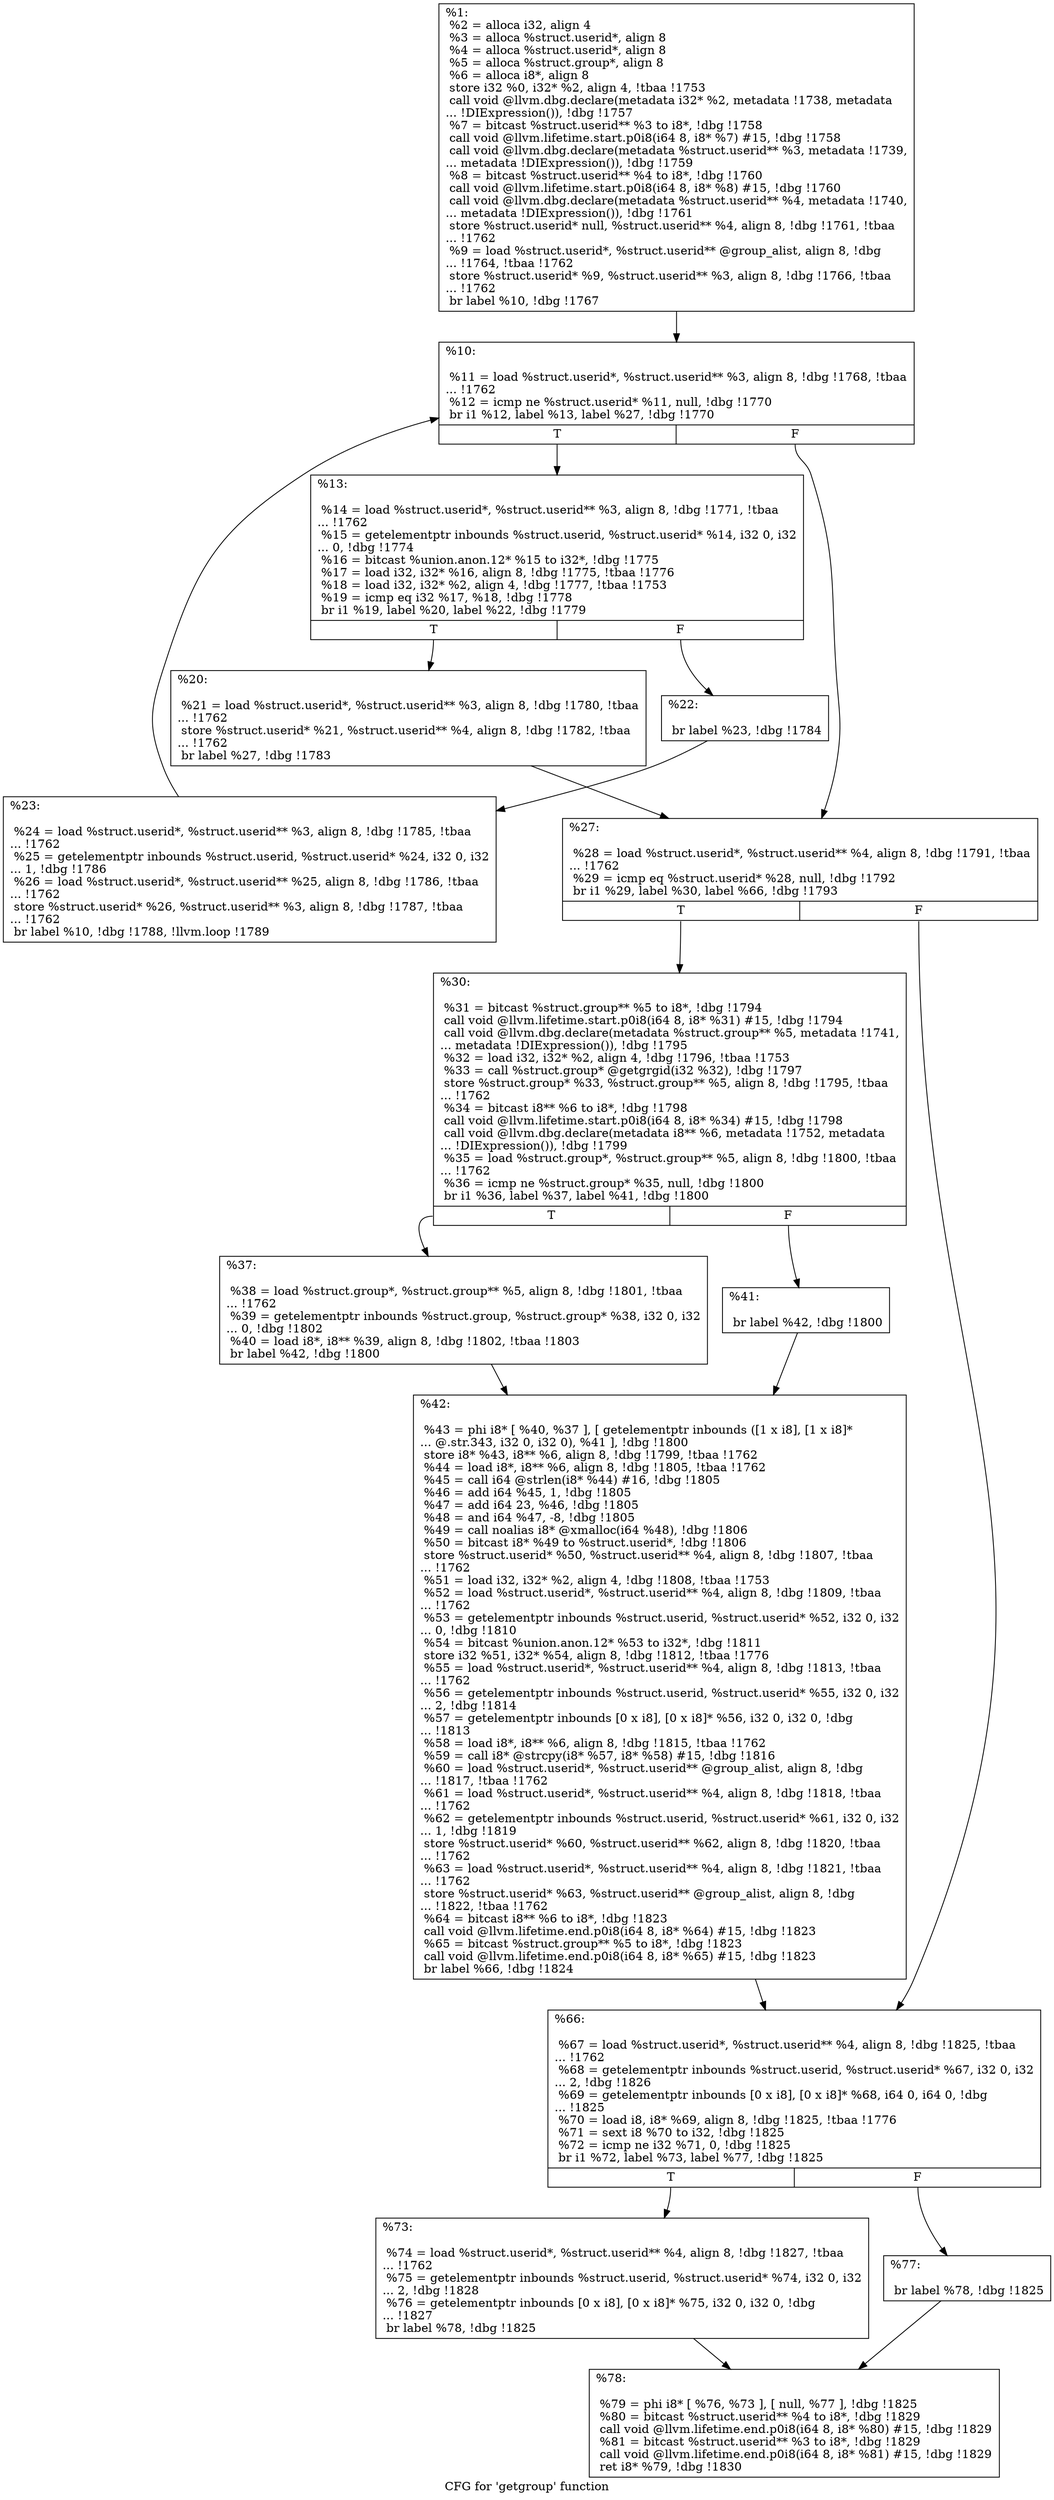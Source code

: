 digraph "CFG for 'getgroup' function" {
	label="CFG for 'getgroup' function";

	Node0x1d50da0 [shape=record,label="{%1:\l  %2 = alloca i32, align 4\l  %3 = alloca %struct.userid*, align 8\l  %4 = alloca %struct.userid*, align 8\l  %5 = alloca %struct.group*, align 8\l  %6 = alloca i8*, align 8\l  store i32 %0, i32* %2, align 4, !tbaa !1753\l  call void @llvm.dbg.declare(metadata i32* %2, metadata !1738, metadata\l... !DIExpression()), !dbg !1757\l  %7 = bitcast %struct.userid** %3 to i8*, !dbg !1758\l  call void @llvm.lifetime.start.p0i8(i64 8, i8* %7) #15, !dbg !1758\l  call void @llvm.dbg.declare(metadata %struct.userid** %3, metadata !1739,\l... metadata !DIExpression()), !dbg !1759\l  %8 = bitcast %struct.userid** %4 to i8*, !dbg !1760\l  call void @llvm.lifetime.start.p0i8(i64 8, i8* %8) #15, !dbg !1760\l  call void @llvm.dbg.declare(metadata %struct.userid** %4, metadata !1740,\l... metadata !DIExpression()), !dbg !1761\l  store %struct.userid* null, %struct.userid** %4, align 8, !dbg !1761, !tbaa\l... !1762\l  %9 = load %struct.userid*, %struct.userid** @group_alist, align 8, !dbg\l... !1764, !tbaa !1762\l  store %struct.userid* %9, %struct.userid** %3, align 8, !dbg !1766, !tbaa\l... !1762\l  br label %10, !dbg !1767\l}"];
	Node0x1d50da0 -> Node0x1d56580;
	Node0x1d56580 [shape=record,label="{%10:\l\l  %11 = load %struct.userid*, %struct.userid** %3, align 8, !dbg !1768, !tbaa\l... !1762\l  %12 = icmp ne %struct.userid* %11, null, !dbg !1770\l  br i1 %12, label %13, label %27, !dbg !1770\l|{<s0>T|<s1>F}}"];
	Node0x1d56580:s0 -> Node0x1d565d0;
	Node0x1d56580:s1 -> Node0x1d56710;
	Node0x1d565d0 [shape=record,label="{%13:\l\l  %14 = load %struct.userid*, %struct.userid** %3, align 8, !dbg !1771, !tbaa\l... !1762\l  %15 = getelementptr inbounds %struct.userid, %struct.userid* %14, i32 0, i32\l... 0, !dbg !1774\l  %16 = bitcast %union.anon.12* %15 to i32*, !dbg !1775\l  %17 = load i32, i32* %16, align 8, !dbg !1775, !tbaa !1776\l  %18 = load i32, i32* %2, align 4, !dbg !1777, !tbaa !1753\l  %19 = icmp eq i32 %17, %18, !dbg !1778\l  br i1 %19, label %20, label %22, !dbg !1779\l|{<s0>T|<s1>F}}"];
	Node0x1d565d0:s0 -> Node0x1d56620;
	Node0x1d565d0:s1 -> Node0x1d56670;
	Node0x1d56620 [shape=record,label="{%20:\l\l  %21 = load %struct.userid*, %struct.userid** %3, align 8, !dbg !1780, !tbaa\l... !1762\l  store %struct.userid* %21, %struct.userid** %4, align 8, !dbg !1782, !tbaa\l... !1762\l  br label %27, !dbg !1783\l}"];
	Node0x1d56620 -> Node0x1d56710;
	Node0x1d56670 [shape=record,label="{%22:\l\l  br label %23, !dbg !1784\l}"];
	Node0x1d56670 -> Node0x1d566c0;
	Node0x1d566c0 [shape=record,label="{%23:\l\l  %24 = load %struct.userid*, %struct.userid** %3, align 8, !dbg !1785, !tbaa\l... !1762\l  %25 = getelementptr inbounds %struct.userid, %struct.userid* %24, i32 0, i32\l... 1, !dbg !1786\l  %26 = load %struct.userid*, %struct.userid** %25, align 8, !dbg !1786, !tbaa\l... !1762\l  store %struct.userid* %26, %struct.userid** %3, align 8, !dbg !1787, !tbaa\l... !1762\l  br label %10, !dbg !1788, !llvm.loop !1789\l}"];
	Node0x1d566c0 -> Node0x1d56580;
	Node0x1d56710 [shape=record,label="{%27:\l\l  %28 = load %struct.userid*, %struct.userid** %4, align 8, !dbg !1791, !tbaa\l... !1762\l  %29 = icmp eq %struct.userid* %28, null, !dbg !1792\l  br i1 %29, label %30, label %66, !dbg !1793\l|{<s0>T|<s1>F}}"];
	Node0x1d56710:s0 -> Node0x1d56760;
	Node0x1d56710:s1 -> Node0x1d568a0;
	Node0x1d56760 [shape=record,label="{%30:\l\l  %31 = bitcast %struct.group** %5 to i8*, !dbg !1794\l  call void @llvm.lifetime.start.p0i8(i64 8, i8* %31) #15, !dbg !1794\l  call void @llvm.dbg.declare(metadata %struct.group** %5, metadata !1741,\l... metadata !DIExpression()), !dbg !1795\l  %32 = load i32, i32* %2, align 4, !dbg !1796, !tbaa !1753\l  %33 = call %struct.group* @getgrgid(i32 %32), !dbg !1797\l  store %struct.group* %33, %struct.group** %5, align 8, !dbg !1795, !tbaa\l... !1762\l  %34 = bitcast i8** %6 to i8*, !dbg !1798\l  call void @llvm.lifetime.start.p0i8(i64 8, i8* %34) #15, !dbg !1798\l  call void @llvm.dbg.declare(metadata i8** %6, metadata !1752, metadata\l... !DIExpression()), !dbg !1799\l  %35 = load %struct.group*, %struct.group** %5, align 8, !dbg !1800, !tbaa\l... !1762\l  %36 = icmp ne %struct.group* %35, null, !dbg !1800\l  br i1 %36, label %37, label %41, !dbg !1800\l|{<s0>T|<s1>F}}"];
	Node0x1d56760:s0 -> Node0x1d567b0;
	Node0x1d56760:s1 -> Node0x1d56800;
	Node0x1d567b0 [shape=record,label="{%37:\l\l  %38 = load %struct.group*, %struct.group** %5, align 8, !dbg !1801, !tbaa\l... !1762\l  %39 = getelementptr inbounds %struct.group, %struct.group* %38, i32 0, i32\l... 0, !dbg !1802\l  %40 = load i8*, i8** %39, align 8, !dbg !1802, !tbaa !1803\l  br label %42, !dbg !1800\l}"];
	Node0x1d567b0 -> Node0x1d56850;
	Node0x1d56800 [shape=record,label="{%41:\l\l  br label %42, !dbg !1800\l}"];
	Node0x1d56800 -> Node0x1d56850;
	Node0x1d56850 [shape=record,label="{%42:\l\l  %43 = phi i8* [ %40, %37 ], [ getelementptr inbounds ([1 x i8], [1 x i8]*\l... @.str.343, i32 0, i32 0), %41 ], !dbg !1800\l  store i8* %43, i8** %6, align 8, !dbg !1799, !tbaa !1762\l  %44 = load i8*, i8** %6, align 8, !dbg !1805, !tbaa !1762\l  %45 = call i64 @strlen(i8* %44) #16, !dbg !1805\l  %46 = add i64 %45, 1, !dbg !1805\l  %47 = add i64 23, %46, !dbg !1805\l  %48 = and i64 %47, -8, !dbg !1805\l  %49 = call noalias i8* @xmalloc(i64 %48), !dbg !1806\l  %50 = bitcast i8* %49 to %struct.userid*, !dbg !1806\l  store %struct.userid* %50, %struct.userid** %4, align 8, !dbg !1807, !tbaa\l... !1762\l  %51 = load i32, i32* %2, align 4, !dbg !1808, !tbaa !1753\l  %52 = load %struct.userid*, %struct.userid** %4, align 8, !dbg !1809, !tbaa\l... !1762\l  %53 = getelementptr inbounds %struct.userid, %struct.userid* %52, i32 0, i32\l... 0, !dbg !1810\l  %54 = bitcast %union.anon.12* %53 to i32*, !dbg !1811\l  store i32 %51, i32* %54, align 8, !dbg !1812, !tbaa !1776\l  %55 = load %struct.userid*, %struct.userid** %4, align 8, !dbg !1813, !tbaa\l... !1762\l  %56 = getelementptr inbounds %struct.userid, %struct.userid* %55, i32 0, i32\l... 2, !dbg !1814\l  %57 = getelementptr inbounds [0 x i8], [0 x i8]* %56, i32 0, i32 0, !dbg\l... !1813\l  %58 = load i8*, i8** %6, align 8, !dbg !1815, !tbaa !1762\l  %59 = call i8* @strcpy(i8* %57, i8* %58) #15, !dbg !1816\l  %60 = load %struct.userid*, %struct.userid** @group_alist, align 8, !dbg\l... !1817, !tbaa !1762\l  %61 = load %struct.userid*, %struct.userid** %4, align 8, !dbg !1818, !tbaa\l... !1762\l  %62 = getelementptr inbounds %struct.userid, %struct.userid* %61, i32 0, i32\l... 1, !dbg !1819\l  store %struct.userid* %60, %struct.userid** %62, align 8, !dbg !1820, !tbaa\l... !1762\l  %63 = load %struct.userid*, %struct.userid** %4, align 8, !dbg !1821, !tbaa\l... !1762\l  store %struct.userid* %63, %struct.userid** @group_alist, align 8, !dbg\l... !1822, !tbaa !1762\l  %64 = bitcast i8** %6 to i8*, !dbg !1823\l  call void @llvm.lifetime.end.p0i8(i64 8, i8* %64) #15, !dbg !1823\l  %65 = bitcast %struct.group** %5 to i8*, !dbg !1823\l  call void @llvm.lifetime.end.p0i8(i64 8, i8* %65) #15, !dbg !1823\l  br label %66, !dbg !1824\l}"];
	Node0x1d56850 -> Node0x1d568a0;
	Node0x1d568a0 [shape=record,label="{%66:\l\l  %67 = load %struct.userid*, %struct.userid** %4, align 8, !dbg !1825, !tbaa\l... !1762\l  %68 = getelementptr inbounds %struct.userid, %struct.userid* %67, i32 0, i32\l... 2, !dbg !1826\l  %69 = getelementptr inbounds [0 x i8], [0 x i8]* %68, i64 0, i64 0, !dbg\l... !1825\l  %70 = load i8, i8* %69, align 8, !dbg !1825, !tbaa !1776\l  %71 = sext i8 %70 to i32, !dbg !1825\l  %72 = icmp ne i32 %71, 0, !dbg !1825\l  br i1 %72, label %73, label %77, !dbg !1825\l|{<s0>T|<s1>F}}"];
	Node0x1d568a0:s0 -> Node0x1d568f0;
	Node0x1d568a0:s1 -> Node0x1d56940;
	Node0x1d568f0 [shape=record,label="{%73:\l\l  %74 = load %struct.userid*, %struct.userid** %4, align 8, !dbg !1827, !tbaa\l... !1762\l  %75 = getelementptr inbounds %struct.userid, %struct.userid* %74, i32 0, i32\l... 2, !dbg !1828\l  %76 = getelementptr inbounds [0 x i8], [0 x i8]* %75, i32 0, i32 0, !dbg\l... !1827\l  br label %78, !dbg !1825\l}"];
	Node0x1d568f0 -> Node0x1d56990;
	Node0x1d56940 [shape=record,label="{%77:\l\l  br label %78, !dbg !1825\l}"];
	Node0x1d56940 -> Node0x1d56990;
	Node0x1d56990 [shape=record,label="{%78:\l\l  %79 = phi i8* [ %76, %73 ], [ null, %77 ], !dbg !1825\l  %80 = bitcast %struct.userid** %4 to i8*, !dbg !1829\l  call void @llvm.lifetime.end.p0i8(i64 8, i8* %80) #15, !dbg !1829\l  %81 = bitcast %struct.userid** %3 to i8*, !dbg !1829\l  call void @llvm.lifetime.end.p0i8(i64 8, i8* %81) #15, !dbg !1829\l  ret i8* %79, !dbg !1830\l}"];
}

